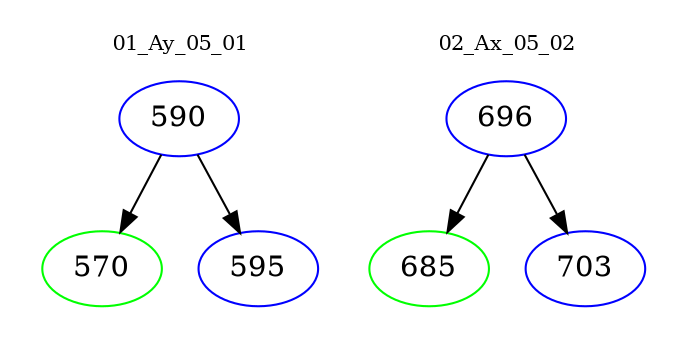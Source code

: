 digraph{
subgraph cluster_0 {
color = white
label = "01_Ay_05_01";
fontsize=10;
T0_590 [label="590", color="blue"]
T0_590 -> T0_570 [color="black"]
T0_570 [label="570", color="green"]
T0_590 -> T0_595 [color="black"]
T0_595 [label="595", color="blue"]
}
subgraph cluster_1 {
color = white
label = "02_Ax_05_02";
fontsize=10;
T1_696 [label="696", color="blue"]
T1_696 -> T1_685 [color="black"]
T1_685 [label="685", color="green"]
T1_696 -> T1_703 [color="black"]
T1_703 [label="703", color="blue"]
}
}
